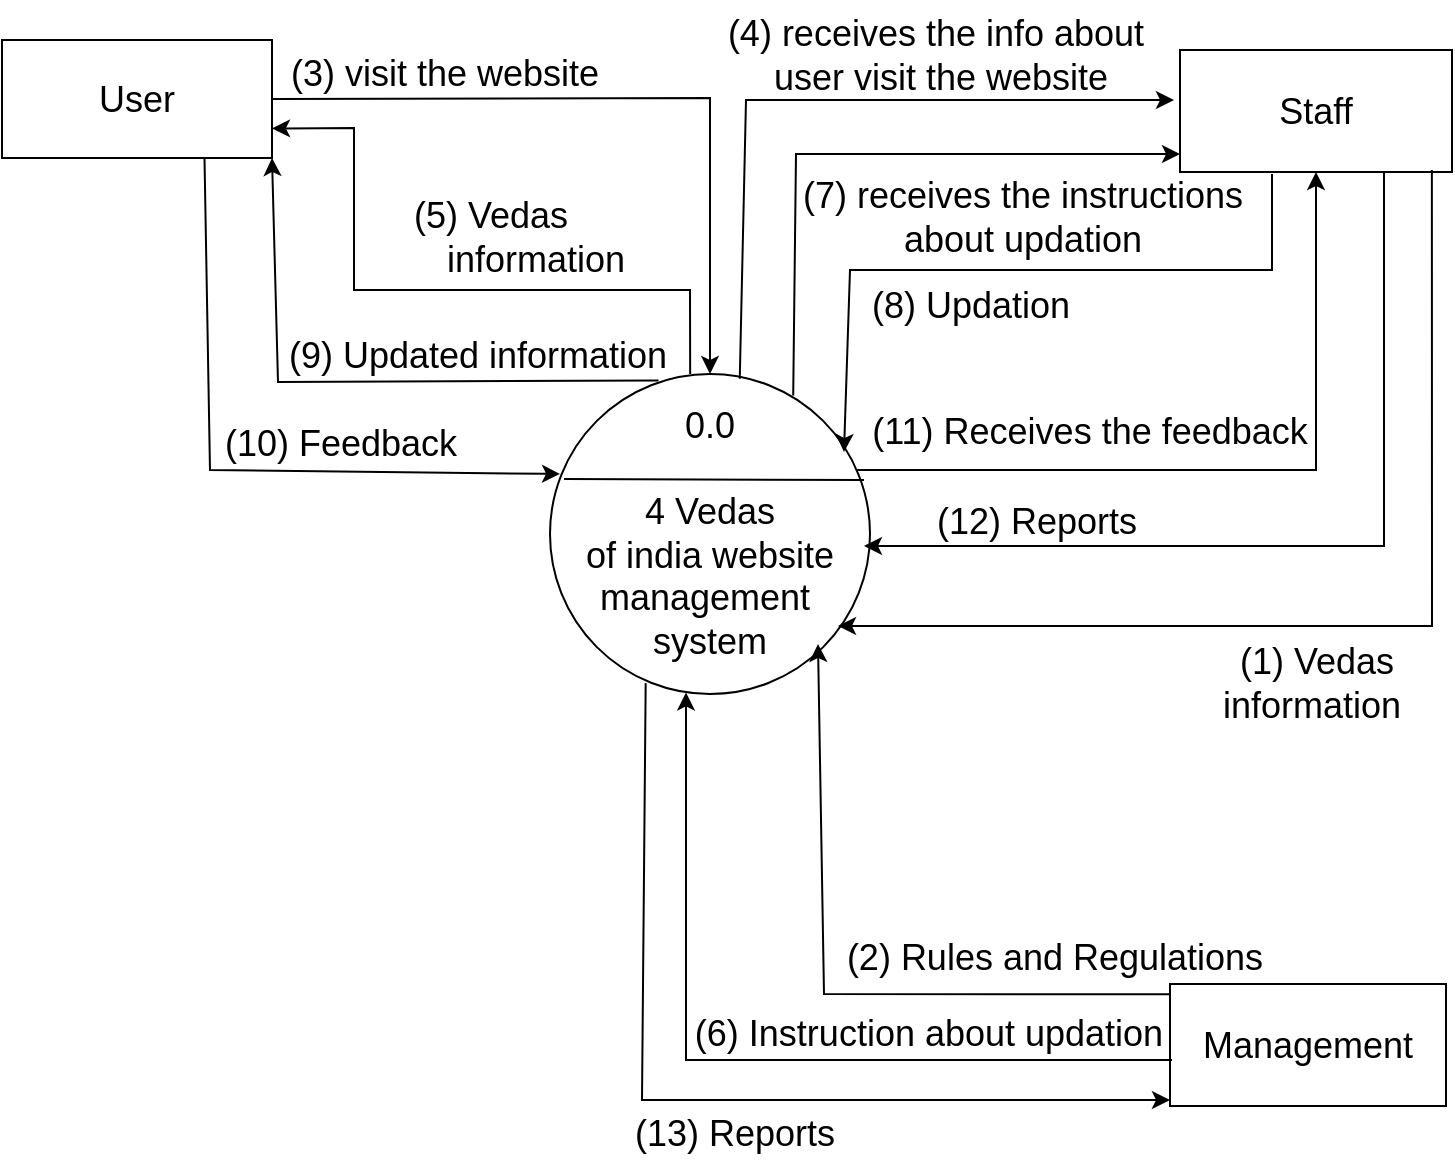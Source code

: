 <mxfile version="20.8.10" type="device"><diagram id="R2lEEEUBdFMjLlhIrx00" name="Page-1"><mxGraphModel dx="1007" dy="585" grid="0" gridSize="10" guides="1" tooltips="1" connect="1" arrows="1" fold="1" page="1" pageScale="1" pageWidth="850" pageHeight="1100" math="0" shadow="0" extFonts="Permanent Marker^https://fonts.googleapis.com/css?family=Permanent+Marker"><root><mxCell id="0"/><mxCell id="1" parent="0"/><mxCell id="3iuHNs5f13b_TG8FLwk4-1" value="&lt;font style=&quot;font-size: 18px;&quot;&gt;0.0&lt;br&gt;&lt;br&gt;4 Vedas &lt;br&gt;of india website management&amp;nbsp; &lt;br&gt;system&lt;/font&gt;" style="ellipse;whiteSpace=wrap;html=1;aspect=fixed;" parent="1" vertex="1"><mxGeometry x="353" y="227" width="160" height="160" as="geometry"/></mxCell><mxCell id="3iuHNs5f13b_TG8FLwk4-2" value="" style="endArrow=none;html=1;rounded=0;fontSize=14;exitX=0.044;exitY=0.328;exitDx=0;exitDy=0;exitPerimeter=0;" parent="1" source="3iuHNs5f13b_TG8FLwk4-1" edge="1"><mxGeometry width="50" height="50" relative="1" as="geometry"><mxPoint x="460" y="330" as="sourcePoint"/><mxPoint x="510" y="280" as="targetPoint"/></mxGeometry></mxCell><mxCell id="zl_8V0-ZRaJWiSryVVFL-1" value="&lt;font style=&quot;font-size: 18px;&quot;&gt;User&lt;/font&gt;" style="rounded=0;whiteSpace=wrap;html=1;" parent="1" vertex="1"><mxGeometry x="79" y="60" width="135" height="59" as="geometry"/></mxCell><mxCell id="zl_8V0-ZRaJWiSryVVFL-2" value="&lt;font style=&quot;font-size: 18px;&quot;&gt;Staff&lt;/font&gt;" style="rounded=0;whiteSpace=wrap;html=1;" parent="1" vertex="1"><mxGeometry x="668" y="65" width="136" height="61" as="geometry"/></mxCell><mxCell id="zl_8V0-ZRaJWiSryVVFL-3" value="&lt;font style=&quot;font-size: 18px;&quot;&gt;Management&lt;/font&gt;" style="rounded=0;whiteSpace=wrap;html=1;" parent="1" vertex="1"><mxGeometry x="663" y="532" width="138" height="61" as="geometry"/></mxCell><mxCell id="zl_8V0-ZRaJWiSryVVFL-8" value="" style="endArrow=classic;html=1;rounded=0;fontSize=18;exitX=0.75;exitY=1;exitDx=0;exitDy=0;" parent="1" source="zl_8V0-ZRaJWiSryVVFL-1" edge="1"><mxGeometry width="50" height="50" relative="1" as="geometry"><mxPoint x="112" y="177" as="sourcePoint"/><mxPoint x="358" y="277" as="targetPoint"/><Array as="points"><mxPoint x="183" y="275"/></Array></mxGeometry></mxCell><mxCell id="zl_8V0-ZRaJWiSryVVFL-14" value="" style="endArrow=classic;html=1;rounded=0;fontSize=18;exitX=0.339;exitY=0.02;exitDx=0;exitDy=0;exitPerimeter=0;entryX=1;entryY=1;entryDx=0;entryDy=0;" parent="1" source="3iuHNs5f13b_TG8FLwk4-1" target="zl_8V0-ZRaJWiSryVVFL-1" edge="1"><mxGeometry width="50" height="50" relative="1" as="geometry"><mxPoint x="213" y="145" as="sourcePoint"/><mxPoint x="263" y="95" as="targetPoint"/><Array as="points"><mxPoint x="217" y="231"/></Array></mxGeometry></mxCell><mxCell id="zl_8V0-ZRaJWiSryVVFL-16" value="" style="endArrow=classic;html=1;rounded=0;fontSize=18;entryX=0.5;entryY=0;entryDx=0;entryDy=0;exitX=1;exitY=0.5;exitDx=0;exitDy=0;" parent="1" source="zl_8V0-ZRaJWiSryVVFL-1" target="3iuHNs5f13b_TG8FLwk4-1" edge="1"><mxGeometry width="50" height="50" relative="1" as="geometry"><mxPoint x="214" y="93" as="sourcePoint"/><mxPoint x="435" y="207" as="targetPoint"/><Array as="points"><mxPoint x="433" y="89"/></Array></mxGeometry></mxCell><mxCell id="zl_8V0-ZRaJWiSryVVFL-17" value="" style="endArrow=classic;html=1;rounded=0;fontSize=18;startArrow=none;entryX=0.425;entryY=0.995;entryDx=0;entryDy=0;entryPerimeter=0;" parent="1" target="3iuHNs5f13b_TG8FLwk4-1" edge="1"><mxGeometry width="50" height="50" relative="1" as="geometry"><mxPoint x="664" y="570" as="sourcePoint"/><mxPoint x="428" y="382" as="targetPoint"/><Array as="points"><mxPoint x="421" y="570"/></Array></mxGeometry></mxCell><mxCell id="zl_8V0-ZRaJWiSryVVFL-18" value="" style="endArrow=classic;html=1;rounded=0;fontSize=18;exitX=0.299;exitY=0.966;exitDx=0;exitDy=0;exitPerimeter=0;" parent="1" source="3iuHNs5f13b_TG8FLwk4-1" edge="1"><mxGeometry width="50" height="50" relative="1" as="geometry"><mxPoint x="504" y="497" as="sourcePoint"/><mxPoint x="663" y="590" as="targetPoint"/><Array as="points"><mxPoint x="399" y="590"/></Array></mxGeometry></mxCell><mxCell id="zl_8V0-ZRaJWiSryVVFL-19" value="(3) visit the website" style="text;html=1;align=center;verticalAlign=middle;resizable=0;points=[];autosize=1;strokeColor=none;fillColor=none;fontSize=18;" parent="1" vertex="1"><mxGeometry x="214" y="60" width="172" height="34" as="geometry"/></mxCell><mxCell id="zl_8V0-ZRaJWiSryVVFL-21" value="" style="endArrow=classic;html=1;rounded=0;fontSize=18;exitX=0.593;exitY=0.015;exitDx=0;exitDy=0;exitPerimeter=0;" parent="1" source="3iuHNs5f13b_TG8FLwk4-1" edge="1"><mxGeometry width="50" height="50" relative="1" as="geometry"><mxPoint x="451" y="219" as="sourcePoint"/><mxPoint x="665" y="90" as="targetPoint"/><Array as="points"><mxPoint x="451" y="90"/></Array></mxGeometry></mxCell><mxCell id="zl_8V0-ZRaJWiSryVVFL-22" value="(4) receives the info about&amp;nbsp;&lt;br&gt;user visit the website" style="text;html=1;align=center;verticalAlign=middle;resizable=0;points=[];autosize=1;strokeColor=none;fillColor=none;fontSize=18;" parent="1" vertex="1"><mxGeometry x="432" y="40" width="231" height="55" as="geometry"/></mxCell><mxCell id="zl_8V0-ZRaJWiSryVVFL-23" value="" style="endArrow=classic;html=1;rounded=0;fontSize=18;exitX=0.758;exitY=1.033;exitDx=0;exitDy=0;exitPerimeter=0;" parent="1" source="zl_8V0-ZRaJWiSryVVFL-24" edge="1"><mxGeometry width="50" height="50" relative="1" as="geometry"><mxPoint x="587" y="456" as="sourcePoint"/><mxPoint x="487" y="362" as="targetPoint"/><Array as="points"><mxPoint x="490" y="537"/></Array></mxGeometry></mxCell><mxCell id="zl_8V0-ZRaJWiSryVVFL-24" value="(2) Rules and Regulations" style="text;html=1;align=center;verticalAlign=middle;resizable=0;points=[];autosize=1;strokeColor=none;fillColor=none;fontSize=18;" parent="1" vertex="1"><mxGeometry x="492" y="502" width="226" height="34" as="geometry"/></mxCell><mxCell id="zl_8V0-ZRaJWiSryVVFL-25" value="(6) Instruction about updation" style="text;html=1;align=center;verticalAlign=middle;resizable=0;points=[];autosize=1;strokeColor=none;fillColor=none;fontSize=18;" parent="1" vertex="1"><mxGeometry x="416" y="540" width="252" height="34" as="geometry"/></mxCell><mxCell id="zl_8V0-ZRaJWiSryVVFL-29" value="(13) Reports" style="text;html=1;align=center;verticalAlign=middle;resizable=0;points=[];autosize=1;strokeColor=none;fillColor=none;fontSize=18;" parent="1" vertex="1"><mxGeometry x="386" y="590" width="118" height="34" as="geometry"/></mxCell><mxCell id="zl_8V0-ZRaJWiSryVVFL-31" value="" style="endArrow=classic;html=1;rounded=0;fontSize=18;exitX=0.76;exitY=0.067;exitDx=0;exitDy=0;exitPerimeter=0;" parent="1" source="3iuHNs5f13b_TG8FLwk4-1" edge="1"><mxGeometry width="50" height="50" relative="1" as="geometry"><mxPoint x="476" y="229" as="sourcePoint"/><mxPoint x="668" y="117" as="targetPoint"/><Array as="points"><mxPoint x="476" y="117"/></Array></mxGeometry></mxCell><mxCell id="zl_8V0-ZRaJWiSryVVFL-32" value="(7) receives the instructions&lt;br&gt;about updation" style="text;html=1;align=center;verticalAlign=middle;resizable=0;points=[];autosize=1;strokeColor=none;fillColor=none;fontSize=18;" parent="1" vertex="1"><mxGeometry x="470" y="121" width="238" height="55" as="geometry"/></mxCell><mxCell id="zl_8V0-ZRaJWiSryVVFL-34" value="" style="endArrow=classic;html=1;rounded=0;fontSize=18;" parent="1" edge="1"><mxGeometry width="50" height="50" relative="1" as="geometry"><mxPoint x="714" y="127" as="sourcePoint"/><mxPoint x="500" y="266" as="targetPoint"/><Array as="points"><mxPoint x="714" y="175"/><mxPoint x="503" y="175"/></Array></mxGeometry></mxCell><mxCell id="zl_8V0-ZRaJWiSryVVFL-35" value="(8) Updation" style="text;html=1;align=center;verticalAlign=middle;resizable=0;points=[];autosize=1;strokeColor=none;fillColor=none;fontSize=18;" parent="1" vertex="1"><mxGeometry x="504" y="176" width="117" height="34" as="geometry"/></mxCell><mxCell id="zl_8V0-ZRaJWiSryVVFL-36" value="(9) Updated information&amp;nbsp;" style="text;html=1;align=center;verticalAlign=middle;resizable=0;points=[];autosize=1;strokeColor=none;fillColor=none;fontSize=18;" parent="1" vertex="1"><mxGeometry x="213" y="201" width="212" height="34" as="geometry"/></mxCell><mxCell id="zl_8V0-ZRaJWiSryVVFL-37" value="" style="endArrow=classic;html=1;rounded=0;fontSize=18;exitX=0.991;exitY=0.765;exitDx=0;exitDy=0;exitPerimeter=0;entryX=1;entryY=0.75;entryDx=0;entryDy=0;" parent="1" source="zl_8V0-ZRaJWiSryVVFL-36" target="zl_8V0-ZRaJWiSryVVFL-1" edge="1"><mxGeometry width="50" height="50" relative="1" as="geometry"><mxPoint x="212" y="153" as="sourcePoint"/><mxPoint x="214" y="101" as="targetPoint"/><Array as="points"><mxPoint x="423" y="185"/><mxPoint x="255" y="185"/><mxPoint x="255" y="104"/></Array></mxGeometry></mxCell><mxCell id="zl_8V0-ZRaJWiSryVVFL-38" value="(5) Vedas &lt;br&gt;&amp;nbsp; &amp;nbsp; &amp;nbsp; &amp;nbsp; &amp;nbsp; information&amp;nbsp;" style="text;html=1;align=center;verticalAlign=middle;resizable=0;points=[];autosize=1;strokeColor=none;fillColor=none;fontSize=18;" parent="1" vertex="1"><mxGeometry x="242" y="131" width="162" height="55" as="geometry"/></mxCell><mxCell id="zl_8V0-ZRaJWiSryVVFL-39" value="" style="endArrow=classic;html=1;rounded=0;fontSize=18;exitX=0.926;exitY=0.984;exitDx=0;exitDy=0;exitPerimeter=0;" parent="1" source="zl_8V0-ZRaJWiSryVVFL-2" edge="1"><mxGeometry width="50" height="50" relative="1" as="geometry"><mxPoint x="750" y="170" as="sourcePoint"/><mxPoint x="497" y="353" as="targetPoint"/><Array as="points"><mxPoint x="794" y="353"/></Array></mxGeometry></mxCell><mxCell id="zl_8V0-ZRaJWiSryVVFL-40" value="(1) Vedas &lt;br&gt;information&amp;nbsp;" style="text;html=1;align=center;verticalAlign=middle;resizable=0;points=[];autosize=1;strokeColor=none;fillColor=none;fontSize=18;" parent="1" vertex="1"><mxGeometry x="680" y="354" width="112" height="55" as="geometry"/></mxCell><mxCell id="zl_8V0-ZRaJWiSryVVFL-41" value="(10) Feedback" style="text;html=1;align=center;verticalAlign=middle;resizable=0;points=[];autosize=1;strokeColor=none;fillColor=none;fontSize=18;" parent="1" vertex="1"><mxGeometry x="181" y="245" width="134" height="34" as="geometry"/></mxCell><mxCell id="zl_8V0-ZRaJWiSryVVFL-43" value="" style="endArrow=classic;html=1;rounded=0;fontSize=18;entryX=0.5;entryY=1;entryDx=0;entryDy=0;" parent="1" target="zl_8V0-ZRaJWiSryVVFL-2" edge="1"><mxGeometry width="50" height="50" relative="1" as="geometry"><mxPoint x="506" y="275" as="sourcePoint"/><mxPoint x="558" y="274" as="targetPoint"/><Array as="points"><mxPoint x="736" y="275"/></Array></mxGeometry></mxCell><mxCell id="zl_8V0-ZRaJWiSryVVFL-44" value="(11) Receives the feedback&amp;nbsp;" style="text;html=1;align=center;verticalAlign=middle;resizable=0;points=[];autosize=1;strokeColor=none;fillColor=none;fontSize=18;" parent="1" vertex="1"><mxGeometry x="504" y="239" width="241" height="34" as="geometry"/></mxCell><mxCell id="zl_8V0-ZRaJWiSryVVFL-45" value="" style="endArrow=classic;html=1;rounded=0;fontSize=18;exitX=0.75;exitY=1;exitDx=0;exitDy=0;" parent="1" source="zl_8V0-ZRaJWiSryVVFL-2" edge="1"><mxGeometry width="50" height="50" relative="1" as="geometry"><mxPoint x="510" y="363" as="sourcePoint"/><mxPoint x="510" y="313" as="targetPoint"/><Array as="points"><mxPoint x="770" y="313"/></Array></mxGeometry></mxCell><mxCell id="zl_8V0-ZRaJWiSryVVFL-46" value="(12) Reports" style="text;html=1;align=center;verticalAlign=middle;resizable=0;points=[];autosize=1;strokeColor=none;fillColor=none;fontSize=18;" parent="1" vertex="1"><mxGeometry x="537" y="284" width="118" height="34" as="geometry"/></mxCell></root></mxGraphModel></diagram></mxfile>